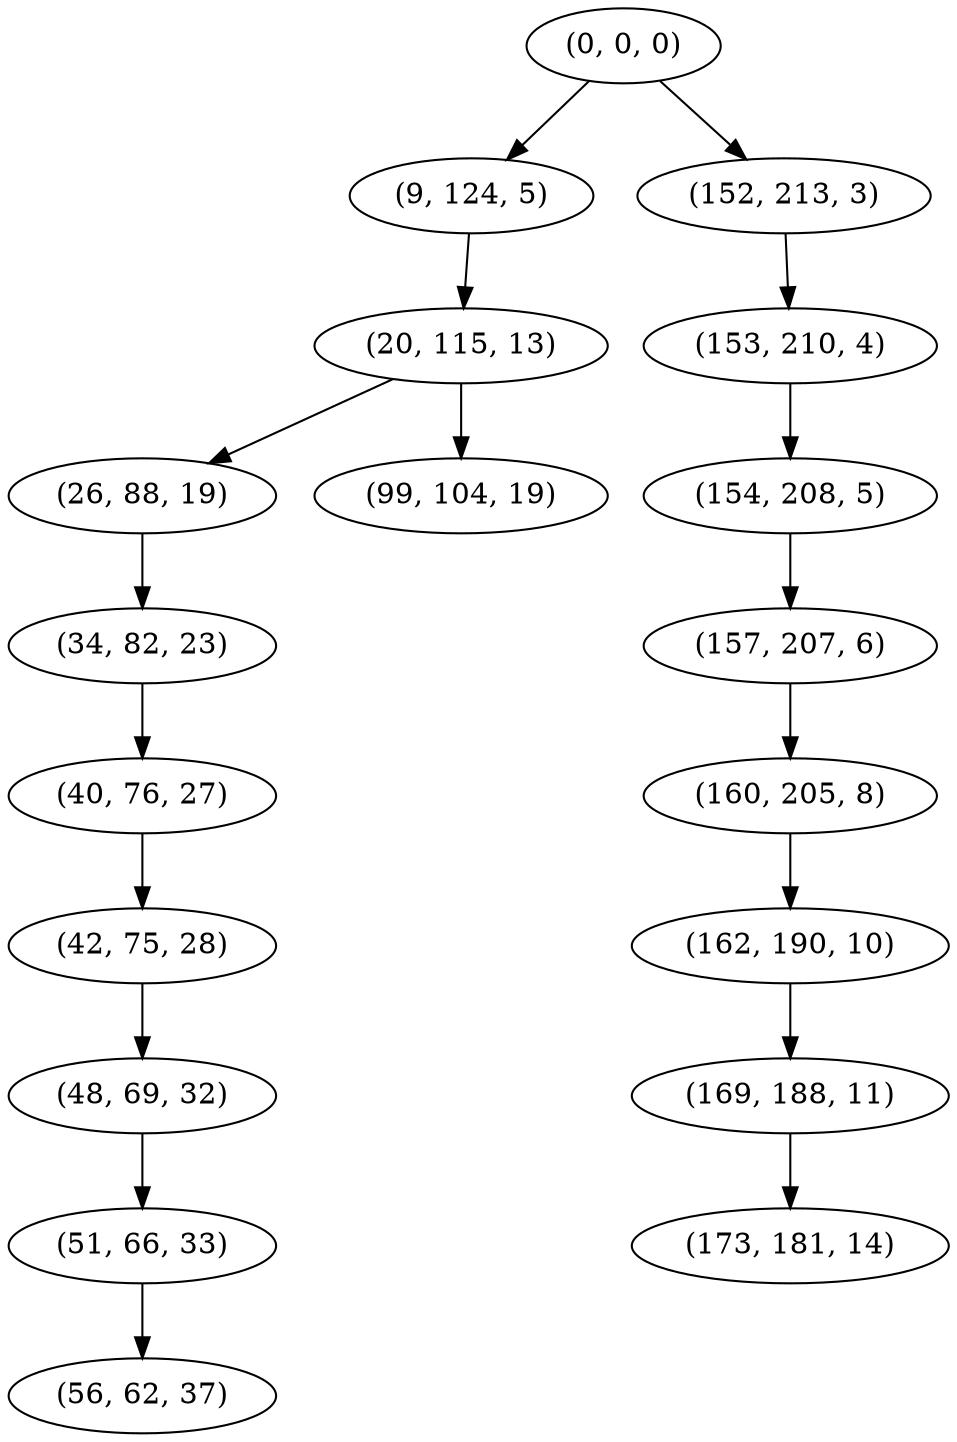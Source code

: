 digraph tree {
    "(0, 0, 0)";
    "(9, 124, 5)";
    "(20, 115, 13)";
    "(26, 88, 19)";
    "(34, 82, 23)";
    "(40, 76, 27)";
    "(42, 75, 28)";
    "(48, 69, 32)";
    "(51, 66, 33)";
    "(56, 62, 37)";
    "(99, 104, 19)";
    "(152, 213, 3)";
    "(153, 210, 4)";
    "(154, 208, 5)";
    "(157, 207, 6)";
    "(160, 205, 8)";
    "(162, 190, 10)";
    "(169, 188, 11)";
    "(173, 181, 14)";
    "(0, 0, 0)" -> "(9, 124, 5)";
    "(0, 0, 0)" -> "(152, 213, 3)";
    "(9, 124, 5)" -> "(20, 115, 13)";
    "(20, 115, 13)" -> "(26, 88, 19)";
    "(20, 115, 13)" -> "(99, 104, 19)";
    "(26, 88, 19)" -> "(34, 82, 23)";
    "(34, 82, 23)" -> "(40, 76, 27)";
    "(40, 76, 27)" -> "(42, 75, 28)";
    "(42, 75, 28)" -> "(48, 69, 32)";
    "(48, 69, 32)" -> "(51, 66, 33)";
    "(51, 66, 33)" -> "(56, 62, 37)";
    "(152, 213, 3)" -> "(153, 210, 4)";
    "(153, 210, 4)" -> "(154, 208, 5)";
    "(154, 208, 5)" -> "(157, 207, 6)";
    "(157, 207, 6)" -> "(160, 205, 8)";
    "(160, 205, 8)" -> "(162, 190, 10)";
    "(162, 190, 10)" -> "(169, 188, 11)";
    "(169, 188, 11)" -> "(173, 181, 14)";
}
